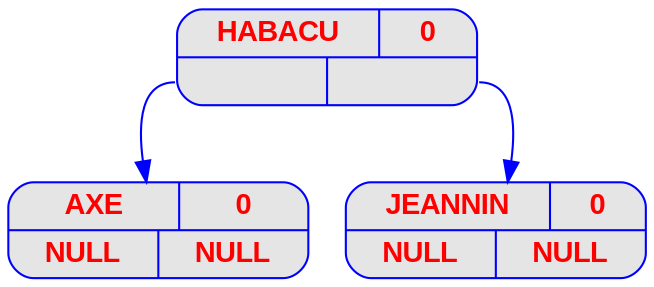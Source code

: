 digraph prenoms {
	node [
		fontname  = "Arial bold" 
		fontsize  = "14"
		fontcolor = "red"
		style     = "rounded, filled"
		shape     = "record"
		fillcolor = "grey90"
		color     = "blue"
		width     = "2"
	]

	edge [
		color     = "blue"
	]

	HABACU [label = "{{<c> HABACU | <b> 0} | { <g> | <d>}}"];
	HABACU:g -> AXE;
	AXE [label = "{{<c> AXE | <b> 0} | { <g> | <d>}}"];
	AXE [label = "{{<c> AXE | <b> 0} | { <g> NULL | <d> NULL}}"];
	HABACU:d -> JEANNIN;
	JEANNIN [label = "{{<c> JEANNIN | <b> 0} | { <g> | <d>}}"];
	JEANNIN [label = "{{<c> JEANNIN | <b> 0} | { <g> NULL | <d> NULL}}"];
}
